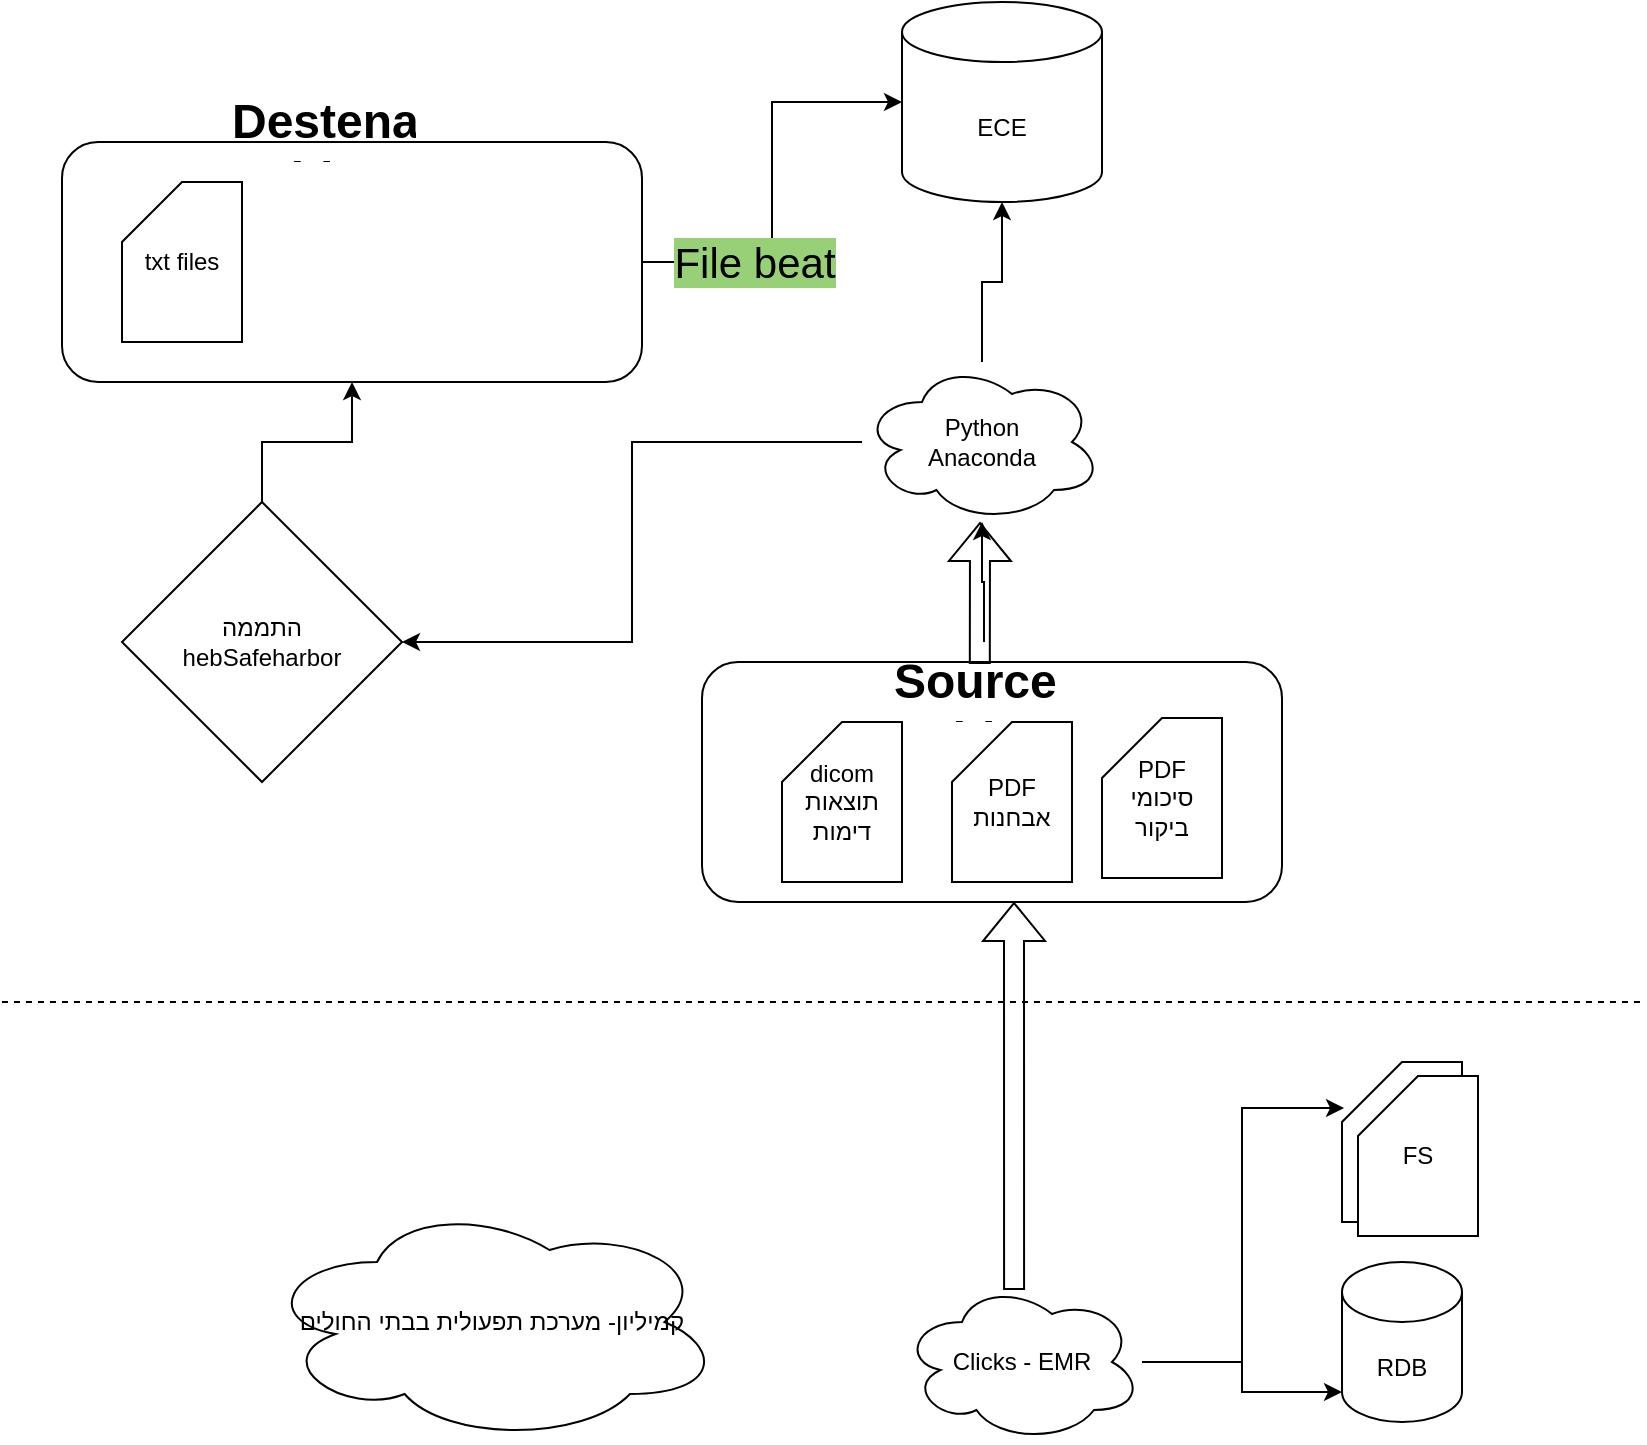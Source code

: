 <mxfile version="21.5.0" type="github">
  <diagram name="‫עמוד-1‬" id="JzSRAs22pmhVZDehv8tZ">
    <mxGraphModel dx="1194" dy="734" grid="1" gridSize="10" guides="1" tooltips="1" connect="1" arrows="1" fold="1" page="1" pageScale="1" pageWidth="827" pageHeight="1169" math="0" shadow="0">
      <root>
        <mxCell id="0" />
        <mxCell id="1" parent="0" />
        <mxCell id="M5U0eJ4ziMv3Q8MqEhpf-15" value="" style="rounded=1;whiteSpace=wrap;html=1;" parent="1" vertex="1">
          <mxGeometry x="350" y="350" width="290" height="120" as="geometry" />
        </mxCell>
        <mxCell id="M5U0eJ4ziMv3Q8MqEhpf-1" value="" style="endArrow=none;dashed=1;html=1;rounded=0;" parent="1" edge="1">
          <mxGeometry width="50" height="50" relative="1" as="geometry">
            <mxPoint y="520" as="sourcePoint" />
            <mxPoint x="820" y="520" as="targetPoint" />
          </mxGeometry>
        </mxCell>
        <mxCell id="M5U0eJ4ziMv3Q8MqEhpf-5" style="edgeStyle=orthogonalEdgeStyle;rounded=0;orthogonalLoop=1;jettySize=auto;html=1;entryX=0;entryY=1;entryDx=0;entryDy=-15;entryPerimeter=0;" parent="1" source="M5U0eJ4ziMv3Q8MqEhpf-2" target="M5U0eJ4ziMv3Q8MqEhpf-4" edge="1">
          <mxGeometry relative="1" as="geometry" />
        </mxCell>
        <mxCell id="M5U0eJ4ziMv3Q8MqEhpf-9" style="edgeStyle=orthogonalEdgeStyle;rounded=0;orthogonalLoop=1;jettySize=auto;html=1;entryX=0.017;entryY=0.288;entryDx=0;entryDy=0;entryPerimeter=0;" parent="1" source="M5U0eJ4ziMv3Q8MqEhpf-2" target="M5U0eJ4ziMv3Q8MqEhpf-8" edge="1">
          <mxGeometry relative="1" as="geometry" />
        </mxCell>
        <mxCell id="M5U0eJ4ziMv3Q8MqEhpf-2" value="Clicks - EMR" style="ellipse;shape=cloud;whiteSpace=wrap;html=1;" parent="1" vertex="1">
          <mxGeometry x="450" y="660" width="120" height="80" as="geometry" />
        </mxCell>
        <mxCell id="M5U0eJ4ziMv3Q8MqEhpf-3" value="קמיליון- מערכת תפעולית בבתי החולים" style="ellipse;shape=cloud;whiteSpace=wrap;html=1;" parent="1" vertex="1">
          <mxGeometry x="130" y="620" width="230" height="120" as="geometry" />
        </mxCell>
        <mxCell id="M5U0eJ4ziMv3Q8MqEhpf-4" value="RDB" style="shape=cylinder3;whiteSpace=wrap;html=1;boundedLbl=1;backgroundOutline=1;size=15;" parent="1" vertex="1">
          <mxGeometry x="670" y="650" width="60" height="80" as="geometry" />
        </mxCell>
        <mxCell id="M5U0eJ4ziMv3Q8MqEhpf-8" value="FS" style="shape=card;whiteSpace=wrap;html=1;" parent="1" vertex="1">
          <mxGeometry x="670" y="550" width="60" height="80" as="geometry" />
        </mxCell>
        <mxCell id="M5U0eJ4ziMv3Q8MqEhpf-10" value="" style="shape=flexArrow;endArrow=classic;html=1;rounded=0;exitX=0.467;exitY=0.05;exitDx=0;exitDy=0;exitPerimeter=0;" parent="1" source="M5U0eJ4ziMv3Q8MqEhpf-2" edge="1">
          <mxGeometry width="50" height="50" relative="1" as="geometry">
            <mxPoint x="390" y="400" as="sourcePoint" />
            <mxPoint x="506" y="470" as="targetPoint" />
          </mxGeometry>
        </mxCell>
        <mxCell id="M5U0eJ4ziMv3Q8MqEhpf-11" value="PDF&lt;br&gt;אבחנות" style="shape=card;whiteSpace=wrap;html=1;" parent="1" vertex="1">
          <mxGeometry x="475" y="380" width="60" height="80" as="geometry" />
        </mxCell>
        <mxCell id="M5U0eJ4ziMv3Q8MqEhpf-12" value="FS" style="shape=card;whiteSpace=wrap;html=1;" parent="1" vertex="1">
          <mxGeometry x="678" y="557" width="60" height="80" as="geometry" />
        </mxCell>
        <mxCell id="M5U0eJ4ziMv3Q8MqEhpf-13" value="PDF&lt;br&gt;סיכומי ביקור" style="shape=card;whiteSpace=wrap;html=1;" parent="1" vertex="1">
          <mxGeometry x="550" y="378" width="60" height="80" as="geometry" />
        </mxCell>
        <mxCell id="M5U0eJ4ziMv3Q8MqEhpf-14" value="dicom&lt;br&gt;תוצאות דימות" style="shape=card;whiteSpace=wrap;html=1;" parent="1" vertex="1">
          <mxGeometry x="390" y="380" width="60" height="80" as="geometry" />
        </mxCell>
        <mxCell id="M5U0eJ4ziMv3Q8MqEhpf-16" value="" style="shape=flexArrow;endArrow=classic;html=1;rounded=0;exitX=0.479;exitY=0.008;exitDx=0;exitDy=0;exitPerimeter=0;" parent="1" source="M5U0eJ4ziMv3Q8MqEhpf-15" edge="1">
          <mxGeometry width="50" height="50" relative="1" as="geometry">
            <mxPoint x="390" y="300" as="sourcePoint" />
            <mxPoint x="489" y="280" as="targetPoint" />
          </mxGeometry>
        </mxCell>
        <mxCell id="M5U0eJ4ziMv3Q8MqEhpf-19" style="edgeStyle=orthogonalEdgeStyle;rounded=0;orthogonalLoop=1;jettySize=auto;html=1;entryX=0.5;entryY=1;entryDx=0;entryDy=0;entryPerimeter=0;" parent="1" source="M5U0eJ4ziMv3Q8MqEhpf-17" target="M5U0eJ4ziMv3Q8MqEhpf-18" edge="1">
          <mxGeometry relative="1" as="geometry" />
        </mxCell>
        <mxCell id="M5U0eJ4ziMv3Q8MqEhpf-21" style="edgeStyle=orthogonalEdgeStyle;rounded=0;orthogonalLoop=1;jettySize=auto;html=1;" parent="1" source="M5U0eJ4ziMv3Q8MqEhpf-17" target="M5U0eJ4ziMv3Q8MqEhpf-20" edge="1">
          <mxGeometry relative="1" as="geometry" />
        </mxCell>
        <mxCell id="M5U0eJ4ziMv3Q8MqEhpf-17" value="Python&lt;br&gt;Anaconda" style="ellipse;shape=cloud;whiteSpace=wrap;html=1;" parent="1" vertex="1">
          <mxGeometry x="430" y="200" width="120" height="80" as="geometry" />
        </mxCell>
        <mxCell id="M5U0eJ4ziMv3Q8MqEhpf-18" value="ECE" style="shape=cylinder3;whiteSpace=wrap;html=1;boundedLbl=1;backgroundOutline=1;size=15;" parent="1" vertex="1">
          <mxGeometry x="450" y="20" width="100" height="100" as="geometry" />
        </mxCell>
        <mxCell id="M5U0eJ4ziMv3Q8MqEhpf-27" style="edgeStyle=orthogonalEdgeStyle;rounded=0;orthogonalLoop=1;jettySize=auto;html=1;" parent="1" source="M5U0eJ4ziMv3Q8MqEhpf-20" target="M5U0eJ4ziMv3Q8MqEhpf-23" edge="1">
          <mxGeometry relative="1" as="geometry" />
        </mxCell>
        <mxCell id="M5U0eJ4ziMv3Q8MqEhpf-20" value="התממה&lt;br&gt;hebSafeharbor" style="rhombus;whiteSpace=wrap;html=1;" parent="1" vertex="1">
          <mxGeometry x="60" y="270" width="140" height="140" as="geometry" />
        </mxCell>
        <mxCell id="M5U0eJ4ziMv3Q8MqEhpf-28" style="edgeStyle=orthogonalEdgeStyle;rounded=0;orthogonalLoop=1;jettySize=auto;html=1;" parent="1" source="M5U0eJ4ziMv3Q8MqEhpf-23" target="M5U0eJ4ziMv3Q8MqEhpf-18" edge="1">
          <mxGeometry relative="1" as="geometry" />
        </mxCell>
        <mxCell id="M5U0eJ4ziMv3Q8MqEhpf-31" value="&lt;font style=&quot;font-size: 21px;&quot;&gt;File beat&lt;/font&gt;" style="edgeLabel;html=1;align=center;verticalAlign=middle;resizable=0;points=[];labelBackgroundColor=#97D077;" parent="M5U0eJ4ziMv3Q8MqEhpf-28" vertex="1" connectable="0">
          <mxGeometry x="-0.47" relative="1" as="geometry">
            <mxPoint as="offset" />
          </mxGeometry>
        </mxCell>
        <mxCell id="M5U0eJ4ziMv3Q8MqEhpf-23" value="" style="rounded=1;whiteSpace=wrap;html=1;" parent="1" vertex="1">
          <mxGeometry x="30" y="90" width="290" height="120" as="geometry" />
        </mxCell>
        <mxCell id="M5U0eJ4ziMv3Q8MqEhpf-25" value="txt files" style="shape=card;whiteSpace=wrap;html=1;" parent="1" vertex="1">
          <mxGeometry x="60" y="110" width="60" height="80" as="geometry" />
        </mxCell>
        <mxCell id="bbardm3YivOg0fb1GK6f-1" value="" style="edgeStyle=orthogonalEdgeStyle;rounded=0;orthogonalLoop=1;jettySize=auto;html=1;" edge="1" parent="1" source="M5U0eJ4ziMv3Q8MqEhpf-29" target="M5U0eJ4ziMv3Q8MqEhpf-17">
          <mxGeometry relative="1" as="geometry" />
        </mxCell>
        <mxCell id="M5U0eJ4ziMv3Q8MqEhpf-29" value="&lt;h1&gt;Source Folder&lt;/h1&gt;" style="text;html=1;strokeColor=none;fillColor=none;spacing=5;spacingTop=-20;whiteSpace=wrap;overflow=hidden;rounded=0;" parent="1" vertex="1">
          <mxGeometry x="441" y="340" width="100" height="40" as="geometry" />
        </mxCell>
        <mxCell id="M5U0eJ4ziMv3Q8MqEhpf-30" value="&lt;h1&gt;Destenation Folder&lt;/h1&gt;" style="text;html=1;strokeColor=none;fillColor=none;spacing=5;spacingTop=-20;whiteSpace=wrap;overflow=hidden;rounded=0;" parent="1" vertex="1">
          <mxGeometry x="110" y="60" width="100" height="40" as="geometry" />
        </mxCell>
      </root>
    </mxGraphModel>
  </diagram>
</mxfile>
